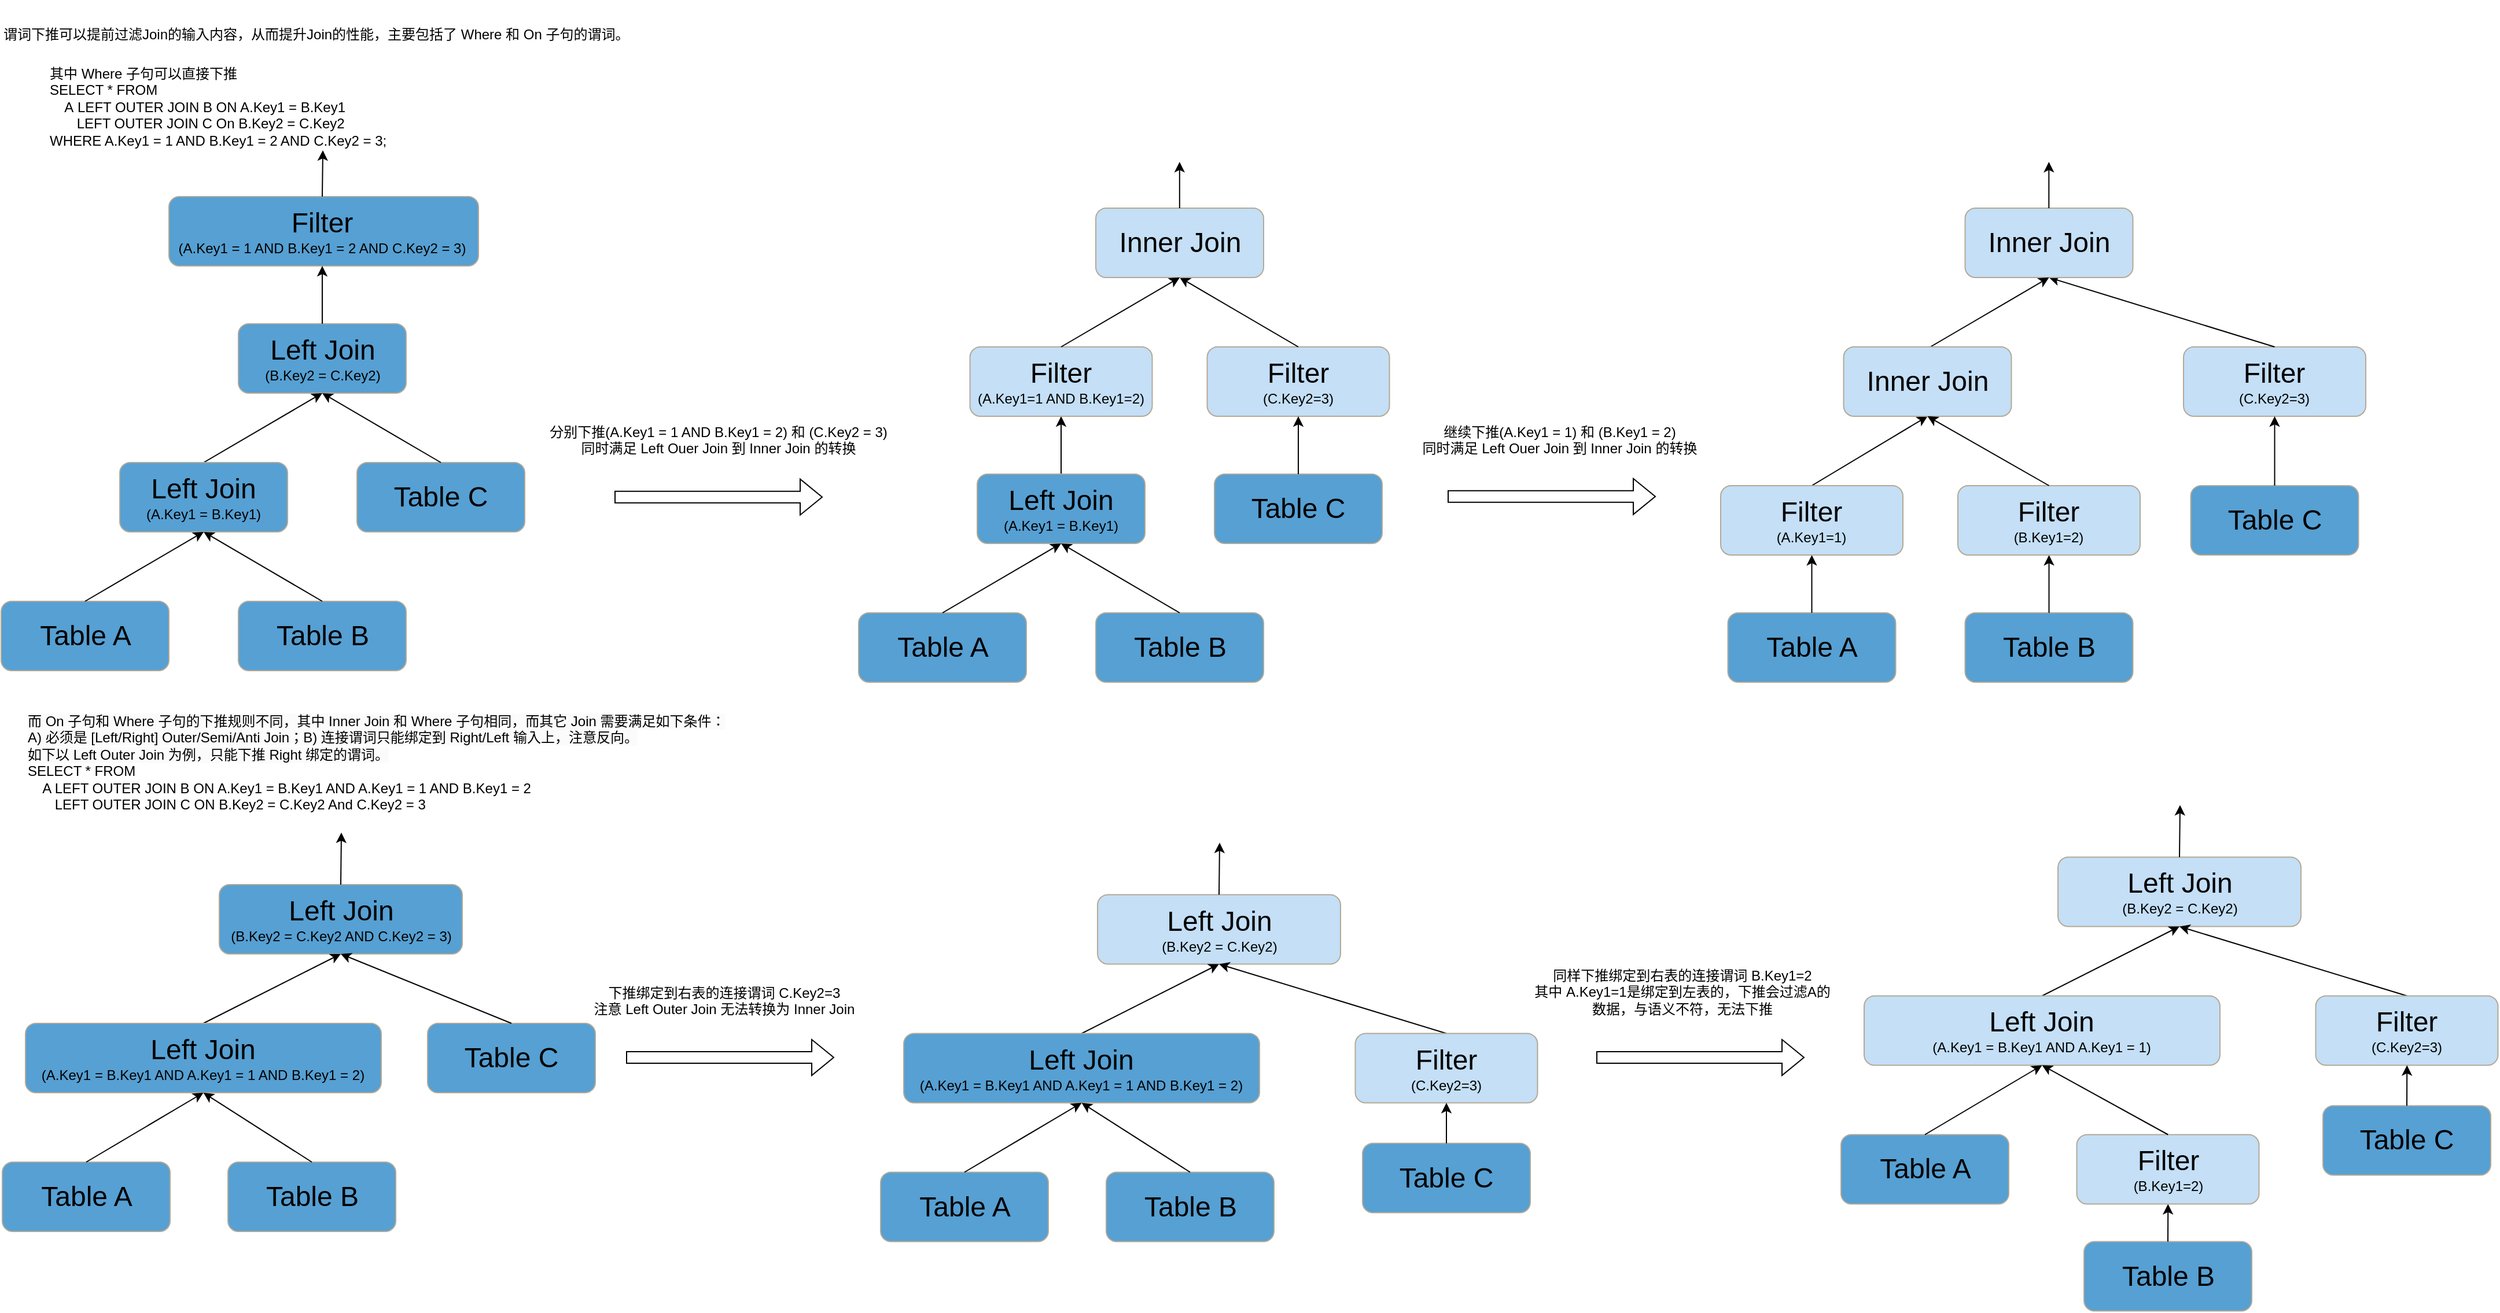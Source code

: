<mxfile version="21.2.1" type="github">
  <diagram name="谓词下推" id="cbsx9Czcc-8pzS0EADx3">
    <mxGraphModel dx="1195" dy="590" grid="1" gridSize="10" guides="1" tooltips="1" connect="1" arrows="1" fold="1" page="1" pageScale="1" pageWidth="827" pageHeight="1169" math="0" shadow="0">
      <root>
        <mxCell id="0" />
        <mxCell id="1" parent="0" />
        <mxCell id="pJjKv-Byt6Ofe4KoQBYE-75" value="" style="rounded=1;whiteSpace=wrap;html=1;strokeColor=#b4a996;fillColor=#c4dff6;" vertex="1" parent="1">
          <mxGeometry x="1052.25" y="310" width="157.5" height="60" as="geometry" />
        </mxCell>
        <mxCell id="pJjKv-Byt6Ofe4KoQBYE-1" value="谓词下推可以提前过滤Join的输入内容，从而提升Join的性能，主要包括了 Where 和 On 子句的谓词。" style="text;html=1;strokeColor=none;fillColor=none;align=left;verticalAlign=middle;whiteSpace=wrap;rounded=0;" vertex="1" parent="1">
          <mxGeometry x="10" y="10" width="800" height="60" as="geometry" />
        </mxCell>
        <mxCell id="pJjKv-Byt6Ofe4KoQBYE-3" value="其中 Where 子句可以直接下推&lt;br&gt;SELECT * FROM&lt;br&gt;&amp;nbsp; &amp;nbsp; A&amp;nbsp;LEFT OUTER JOIN B ON A.Key1 = B.Key1&amp;nbsp;&lt;br&gt;&amp;nbsp; &amp;nbsp; &amp;nbsp; &amp;nbsp;LEFT OUTER JOIN&amp;nbsp;C On B.Key2 = C.Key2&amp;nbsp;&lt;br&gt;WHERE A.Key1 = 1 AND B.Key1 = 2 AND C.Key2 = 3;" style="text;whiteSpace=wrap;html=1;" vertex="1" parent="1">
          <mxGeometry x="50" y="60" width="360" height="90" as="geometry" />
        </mxCell>
        <mxCell id="pJjKv-Byt6Ofe4KoQBYE-4" value="" style="rounded=1;whiteSpace=wrap;html=1;strokeColor=#b4a996;fillColor=#56a0d3;" vertex="1" parent="1">
          <mxGeometry x="155" y="180" width="267.5" height="60" as="geometry" />
        </mxCell>
        <mxCell id="pJjKv-Byt6Ofe4KoQBYE-5" value="&lt;font style=&quot;&quot;&gt;&lt;span style=&quot;font-size: 24px;&quot;&gt;Filter&lt;/span&gt;&lt;br&gt;&lt;font style=&quot;font-size: 12px;&quot;&gt;(A.Key1 = 1 AND B.Key1 = 2 AND C.Key2 = 3)&lt;/font&gt;&lt;br&gt;&lt;/font&gt;" style="text;html=1;strokeColor=none;fillColor=none;align=center;verticalAlign=middle;whiteSpace=wrap;rounded=0;" vertex="1" parent="1">
          <mxGeometry x="155" y="180" width="265" height="60" as="geometry" />
        </mxCell>
        <mxCell id="pJjKv-Byt6Ofe4KoQBYE-6" value="" style="rounded=1;whiteSpace=wrap;html=1;strokeColor=#b4a996;fillColor=#56a0d3;" vertex="1" parent="1">
          <mxGeometry x="215" y="290" width="145" height="60" as="geometry" />
        </mxCell>
        <mxCell id="pJjKv-Byt6Ofe4KoQBYE-7" value="&lt;font style=&quot;&quot;&gt;&lt;span style=&quot;font-size: 24px;&quot;&gt;Left Join&lt;br&gt;&lt;/span&gt;(B.Key2 = C.Key2)&lt;br&gt;&lt;/font&gt;" style="text;html=1;strokeColor=none;fillColor=none;align=center;verticalAlign=middle;whiteSpace=wrap;rounded=0;" vertex="1" parent="1">
          <mxGeometry x="227.5" y="290" width="120" height="60" as="geometry" />
        </mxCell>
        <mxCell id="pJjKv-Byt6Ofe4KoQBYE-10" value="" style="rounded=1;whiteSpace=wrap;html=1;strokeColor=#b4a996;fillColor=#56a0d3;" vertex="1" parent="1">
          <mxGeometry x="317.5" y="410" width="145" height="60" as="geometry" />
        </mxCell>
        <mxCell id="pJjKv-Byt6Ofe4KoQBYE-11" value="&lt;font style=&quot;&quot;&gt;&lt;span style=&quot;font-size: 24px;&quot;&gt;Table C&lt;/span&gt;&lt;br&gt;&lt;/font&gt;" style="text;html=1;strokeColor=none;fillColor=none;align=center;verticalAlign=middle;whiteSpace=wrap;rounded=0;" vertex="1" parent="1">
          <mxGeometry x="330" y="410" width="120" height="60" as="geometry" />
        </mxCell>
        <mxCell id="pJjKv-Byt6Ofe4KoQBYE-12" value="" style="endArrow=classic;html=1;rounded=0;exitX=0.5;exitY=0;exitDx=0;exitDy=0;entryX=0.5;entryY=1;entryDx=0;entryDy=0;" edge="1" parent="1" source="pJjKv-Byt6Ofe4KoQBYE-45" target="pJjKv-Byt6Ofe4KoQBYE-7">
          <mxGeometry width="50" height="50" relative="1" as="geometry">
            <mxPoint x="185" y="410" as="sourcePoint" />
            <mxPoint x="555" y="320" as="targetPoint" />
          </mxGeometry>
        </mxCell>
        <mxCell id="pJjKv-Byt6Ofe4KoQBYE-13" value="" style="endArrow=classic;html=1;rounded=0;exitX=0.5;exitY=0;exitDx=0;exitDy=0;entryX=0.5;entryY=1;entryDx=0;entryDy=0;" edge="1" parent="1" source="pJjKv-Byt6Ofe4KoQBYE-11" target="pJjKv-Byt6Ofe4KoQBYE-7">
          <mxGeometry width="50" height="50" relative="1" as="geometry">
            <mxPoint x="195" y="420" as="sourcePoint" />
            <mxPoint x="298" y="360" as="targetPoint" />
          </mxGeometry>
        </mxCell>
        <mxCell id="pJjKv-Byt6Ofe4KoQBYE-14" value="" style="endArrow=classic;html=1;rounded=0;entryX=0.5;entryY=1;entryDx=0;entryDy=0;" edge="1" parent="1" source="pJjKv-Byt6Ofe4KoQBYE-7" target="pJjKv-Byt6Ofe4KoQBYE-5">
          <mxGeometry width="50" height="50" relative="1" as="geometry">
            <mxPoint x="400" y="420" as="sourcePoint" />
            <mxPoint x="298" y="360" as="targetPoint" />
          </mxGeometry>
        </mxCell>
        <mxCell id="pJjKv-Byt6Ofe4KoQBYE-15" value="" style="endArrow=classic;html=1;rounded=0;exitX=0.5;exitY=0;exitDx=0;exitDy=0;" edge="1" parent="1" source="pJjKv-Byt6Ofe4KoQBYE-5">
          <mxGeometry width="50" height="50" relative="1" as="geometry">
            <mxPoint x="410" y="430" as="sourcePoint" />
            <mxPoint x="288" y="140" as="targetPoint" />
          </mxGeometry>
        </mxCell>
        <mxCell id="pJjKv-Byt6Ofe4KoQBYE-44" value="" style="rounded=1;whiteSpace=wrap;html=1;strokeColor=#b4a996;fillColor=#56a0d3;" vertex="1" parent="1">
          <mxGeometry x="112.5" y="410" width="145" height="60" as="geometry" />
        </mxCell>
        <mxCell id="pJjKv-Byt6Ofe4KoQBYE-45" value="&lt;font style=&quot;&quot;&gt;&lt;span style=&quot;font-size: 24px;&quot;&gt;Left Join&lt;br&gt;&lt;/span&gt;(A.Key1 = B.Key1)&lt;br&gt;&lt;/font&gt;" style="text;html=1;strokeColor=none;fillColor=none;align=center;verticalAlign=middle;whiteSpace=wrap;rounded=0;" vertex="1" parent="1">
          <mxGeometry x="125" y="410" width="120" height="60" as="geometry" />
        </mxCell>
        <mxCell id="pJjKv-Byt6Ofe4KoQBYE-46" value="" style="rounded=1;whiteSpace=wrap;html=1;strokeColor=#b4a996;fillColor=#56a0d3;" vertex="1" parent="1">
          <mxGeometry x="10" y="530" width="145" height="60" as="geometry" />
        </mxCell>
        <mxCell id="pJjKv-Byt6Ofe4KoQBYE-47" value="&lt;font style=&quot;&quot;&gt;&lt;span style=&quot;font-size: 24px;&quot;&gt;Table A&lt;/span&gt;&lt;br&gt;&lt;/font&gt;" style="text;html=1;strokeColor=none;fillColor=none;align=center;verticalAlign=middle;whiteSpace=wrap;rounded=0;" vertex="1" parent="1">
          <mxGeometry x="22.5" y="530" width="120" height="60" as="geometry" />
        </mxCell>
        <mxCell id="pJjKv-Byt6Ofe4KoQBYE-48" value="" style="rounded=1;whiteSpace=wrap;html=1;strokeColor=#b4a996;fillColor=#56a0d3;" vertex="1" parent="1">
          <mxGeometry x="215" y="530" width="145" height="60" as="geometry" />
        </mxCell>
        <mxCell id="pJjKv-Byt6Ofe4KoQBYE-49" value="&lt;font style=&quot;&quot;&gt;&lt;span style=&quot;font-size: 24px;&quot;&gt;Table B&lt;/span&gt;&lt;br&gt;&lt;/font&gt;" style="text;html=1;strokeColor=none;fillColor=none;align=center;verticalAlign=middle;whiteSpace=wrap;rounded=0;" vertex="1" parent="1">
          <mxGeometry x="227.5" y="530" width="120" height="60" as="geometry" />
        </mxCell>
        <mxCell id="pJjKv-Byt6Ofe4KoQBYE-50" value="" style="endArrow=classic;html=1;rounded=0;exitX=0.5;exitY=0;exitDx=0;exitDy=0;entryX=0.5;entryY=1;entryDx=0;entryDy=0;" edge="1" parent="1" source="pJjKv-Byt6Ofe4KoQBYE-47" target="pJjKv-Byt6Ofe4KoQBYE-45">
          <mxGeometry width="50" height="50" relative="1" as="geometry">
            <mxPoint x="402.5" y="490" as="sourcePoint" />
            <mxPoint x="452.5" y="440" as="targetPoint" />
          </mxGeometry>
        </mxCell>
        <mxCell id="pJjKv-Byt6Ofe4KoQBYE-51" value="" style="endArrow=classic;html=1;rounded=0;exitX=0.5;exitY=0;exitDx=0;exitDy=0;entryX=0.5;entryY=1;entryDx=0;entryDy=0;" edge="1" parent="1" source="pJjKv-Byt6Ofe4KoQBYE-49" target="pJjKv-Byt6Ofe4KoQBYE-45">
          <mxGeometry width="50" height="50" relative="1" as="geometry">
            <mxPoint x="92.5" y="540" as="sourcePoint" />
            <mxPoint x="195.5" y="480" as="targetPoint" />
          </mxGeometry>
        </mxCell>
        <mxCell id="pJjKv-Byt6Ofe4KoQBYE-52" value="分别下推(A.Key1 = 1 AND B.Key1 = 2) 和 (C.Key2 = 3)&lt;br&gt;同时满足 Left Ouer Join 到 Inner Join 的转换" style="text;whiteSpace=wrap;html=1;align=center;" vertex="1" parent="1">
          <mxGeometry x="475" y="370" width="310" height="40" as="geometry" />
        </mxCell>
        <mxCell id="pJjKv-Byt6Ofe4KoQBYE-56" value="&lt;font style=&quot;&quot;&gt;&lt;span style=&quot;font-size: 24px;&quot;&gt;Filter&lt;br&gt;&lt;/span&gt;(C.Key2=3)&lt;br&gt;&lt;/font&gt;" style="text;html=1;strokeColor=none;fillColor=none;align=center;verticalAlign=middle;whiteSpace=wrap;rounded=0;" vertex="1" parent="1">
          <mxGeometry x="1056" y="310" width="150" height="60" as="geometry" />
        </mxCell>
        <mxCell id="pJjKv-Byt6Ofe4KoQBYE-57" value="" style="rounded=1;whiteSpace=wrap;html=1;strokeColor=#b4a996;fillColor=#56a0d3;" vertex="1" parent="1">
          <mxGeometry x="1058.5" y="420" width="145" height="60" as="geometry" />
        </mxCell>
        <mxCell id="pJjKv-Byt6Ofe4KoQBYE-58" value="&lt;font style=&quot;&quot;&gt;&lt;span style=&quot;font-size: 24px;&quot;&gt;Table C&lt;/span&gt;&lt;br&gt;&lt;/font&gt;" style="text;html=1;strokeColor=none;fillColor=none;align=center;verticalAlign=middle;whiteSpace=wrap;rounded=0;" vertex="1" parent="1">
          <mxGeometry x="1071" y="420" width="120" height="60" as="geometry" />
        </mxCell>
        <mxCell id="pJjKv-Byt6Ofe4KoQBYE-59" value="" style="endArrow=classic;html=1;rounded=0;exitX=0.5;exitY=0;exitDx=0;exitDy=0;entryX=0.5;entryY=1;entryDx=0;entryDy=0;" edge="1" parent="1" source="pJjKv-Byt6Ofe4KoQBYE-64" target="pJjKv-Byt6Ofe4KoQBYE-74">
          <mxGeometry width="50" height="50" relative="1" as="geometry">
            <mxPoint x="926" y="420" as="sourcePoint" />
            <mxPoint x="1296" y="330" as="targetPoint" />
          </mxGeometry>
        </mxCell>
        <mxCell id="pJjKv-Byt6Ofe4KoQBYE-60" value="" style="endArrow=classic;html=1;rounded=0;exitX=0.5;exitY=0;exitDx=0;exitDy=0;entryX=0.5;entryY=1;entryDx=0;entryDy=0;" edge="1" parent="1" source="pJjKv-Byt6Ofe4KoQBYE-58" target="pJjKv-Byt6Ofe4KoQBYE-56">
          <mxGeometry width="50" height="50" relative="1" as="geometry">
            <mxPoint x="936" y="430" as="sourcePoint" />
            <mxPoint x="1039" y="370" as="targetPoint" />
          </mxGeometry>
        </mxCell>
        <mxCell id="pJjKv-Byt6Ofe4KoQBYE-61" value="" style="endArrow=classic;html=1;rounded=0;entryX=0.5;entryY=1;entryDx=0;entryDy=0;exitX=0.5;exitY=0;exitDx=0;exitDy=0;" edge="1" parent="1" source="pJjKv-Byt6Ofe4KoQBYE-56" target="pJjKv-Byt6Ofe4KoQBYE-72">
          <mxGeometry width="50" height="50" relative="1" as="geometry">
            <mxPoint x="1141" y="430" as="sourcePoint" />
            <mxPoint x="1028.5" y="250" as="targetPoint" />
          </mxGeometry>
        </mxCell>
        <mxCell id="pJjKv-Byt6Ofe4KoQBYE-63" value="" style="rounded=1;whiteSpace=wrap;html=1;strokeColor=#b4a996;fillColor=#56a0d3;" vertex="1" parent="1">
          <mxGeometry x="853.5" y="420" width="145" height="60" as="geometry" />
        </mxCell>
        <mxCell id="pJjKv-Byt6Ofe4KoQBYE-64" value="&lt;font style=&quot;&quot;&gt;&lt;span style=&quot;font-size: 24px;&quot;&gt;Left Join&lt;br&gt;&lt;/span&gt;(A.Key1 = B.Key1)&lt;br&gt;&lt;/font&gt;" style="text;html=1;strokeColor=none;fillColor=none;align=center;verticalAlign=middle;whiteSpace=wrap;rounded=0;" vertex="1" parent="1">
          <mxGeometry x="866" y="420" width="120" height="60" as="geometry" />
        </mxCell>
        <mxCell id="pJjKv-Byt6Ofe4KoQBYE-65" value="" style="rounded=1;whiteSpace=wrap;html=1;strokeColor=#b4a996;fillColor=#56a0d3;" vertex="1" parent="1">
          <mxGeometry x="751" y="540" width="145" height="60" as="geometry" />
        </mxCell>
        <mxCell id="pJjKv-Byt6Ofe4KoQBYE-66" value="&lt;font style=&quot;&quot;&gt;&lt;span style=&quot;font-size: 24px;&quot;&gt;Table A&lt;/span&gt;&lt;br&gt;&lt;/font&gt;" style="text;html=1;strokeColor=none;fillColor=none;align=center;verticalAlign=middle;whiteSpace=wrap;rounded=0;" vertex="1" parent="1">
          <mxGeometry x="763.5" y="540" width="120" height="60" as="geometry" />
        </mxCell>
        <mxCell id="pJjKv-Byt6Ofe4KoQBYE-67" value="" style="rounded=1;whiteSpace=wrap;html=1;strokeColor=#b4a996;fillColor=#56a0d3;" vertex="1" parent="1">
          <mxGeometry x="956" y="540" width="145" height="60" as="geometry" />
        </mxCell>
        <mxCell id="pJjKv-Byt6Ofe4KoQBYE-68" value="&lt;font style=&quot;&quot;&gt;&lt;span style=&quot;font-size: 24px;&quot;&gt;Table B&lt;/span&gt;&lt;br&gt;&lt;/font&gt;" style="text;html=1;strokeColor=none;fillColor=none;align=center;verticalAlign=middle;whiteSpace=wrap;rounded=0;" vertex="1" parent="1">
          <mxGeometry x="968.5" y="540" width="120" height="60" as="geometry" />
        </mxCell>
        <mxCell id="pJjKv-Byt6Ofe4KoQBYE-69" value="" style="endArrow=classic;html=1;rounded=0;exitX=0.5;exitY=0;exitDx=0;exitDy=0;entryX=0.5;entryY=1;entryDx=0;entryDy=0;" edge="1" parent="1" source="pJjKv-Byt6Ofe4KoQBYE-66" target="pJjKv-Byt6Ofe4KoQBYE-64">
          <mxGeometry width="50" height="50" relative="1" as="geometry">
            <mxPoint x="1143.5" y="500" as="sourcePoint" />
            <mxPoint x="1193.5" y="450" as="targetPoint" />
          </mxGeometry>
        </mxCell>
        <mxCell id="pJjKv-Byt6Ofe4KoQBYE-70" value="" style="endArrow=classic;html=1;rounded=0;exitX=0.5;exitY=0;exitDx=0;exitDy=0;entryX=0.5;entryY=1;entryDx=0;entryDy=0;" edge="1" parent="1" source="pJjKv-Byt6Ofe4KoQBYE-68" target="pJjKv-Byt6Ofe4KoQBYE-64">
          <mxGeometry width="50" height="50" relative="1" as="geometry">
            <mxPoint x="833.5" y="550" as="sourcePoint" />
            <mxPoint x="936.5" y="490" as="targetPoint" />
          </mxGeometry>
        </mxCell>
        <mxCell id="pJjKv-Byt6Ofe4KoQBYE-71" value="" style="rounded=1;whiteSpace=wrap;html=1;strokeColor=#b4a996;fillColor=#c4dff6;" vertex="1" parent="1">
          <mxGeometry x="956" y="190" width="145" height="60" as="geometry" />
        </mxCell>
        <mxCell id="pJjKv-Byt6Ofe4KoQBYE-72" value="&lt;font style=&quot;&quot;&gt;&lt;span style=&quot;font-size: 24px;&quot;&gt;Inner Join&lt;/span&gt;&lt;br&gt;&lt;/font&gt;" style="text;html=1;strokeColor=none;fillColor=none;align=center;verticalAlign=middle;whiteSpace=wrap;rounded=0;" vertex="1" parent="1">
          <mxGeometry x="968.5" y="190" width="120" height="60" as="geometry" />
        </mxCell>
        <mxCell id="pJjKv-Byt6Ofe4KoQBYE-73" value="" style="rounded=1;whiteSpace=wrap;html=1;strokeColor=#b4a996;fillColor=#c4dff6;" vertex="1" parent="1">
          <mxGeometry x="847.25" y="310" width="157.5" height="60" as="geometry" />
        </mxCell>
        <mxCell id="pJjKv-Byt6Ofe4KoQBYE-74" value="&lt;font style=&quot;&quot;&gt;&lt;span style=&quot;font-size: 24px;&quot;&gt;Filter&lt;br&gt;&lt;/span&gt;(A.Key1=1 AND B.Key1=2)&lt;br&gt;&lt;/font&gt;" style="text;html=1;strokeColor=none;fillColor=none;align=center;verticalAlign=middle;whiteSpace=wrap;rounded=0;" vertex="1" parent="1">
          <mxGeometry x="846" y="310" width="160" height="60" as="geometry" />
        </mxCell>
        <mxCell id="pJjKv-Byt6Ofe4KoQBYE-76" value="" style="endArrow=classic;html=1;rounded=0;entryX=0.5;entryY=1;entryDx=0;entryDy=0;exitX=0.5;exitY=0;exitDx=0;exitDy=0;" edge="1" parent="1" source="pJjKv-Byt6Ofe4KoQBYE-74" target="pJjKv-Byt6Ofe4KoQBYE-72">
          <mxGeometry width="50" height="50" relative="1" as="geometry">
            <mxPoint x="1141" y="320" as="sourcePoint" />
            <mxPoint x="1038.5" y="260" as="targetPoint" />
          </mxGeometry>
        </mxCell>
        <mxCell id="pJjKv-Byt6Ofe4KoQBYE-78" value="" style="endArrow=classic;html=1;rounded=0;exitX=0.5;exitY=0;exitDx=0;exitDy=0;" edge="1" parent="1">
          <mxGeometry width="50" height="50" relative="1" as="geometry">
            <mxPoint x="1028.4" y="190" as="sourcePoint" />
            <mxPoint x="1028.4" y="150" as="targetPoint" />
          </mxGeometry>
        </mxCell>
        <mxCell id="pJjKv-Byt6Ofe4KoQBYE-79" value="" style="rounded=1;whiteSpace=wrap;html=1;strokeColor=#b4a996;fillColor=#c4dff6;" vertex="1" parent="1">
          <mxGeometry x="1896" y="310" width="157.5" height="60" as="geometry" />
        </mxCell>
        <mxCell id="pJjKv-Byt6Ofe4KoQBYE-80" value="&lt;font style=&quot;&quot;&gt;&lt;span style=&quot;font-size: 24px;&quot;&gt;Filter&lt;br&gt;&lt;/span&gt;(C.Key2=3)&lt;br&gt;&lt;/font&gt;" style="text;html=1;strokeColor=none;fillColor=none;align=center;verticalAlign=middle;whiteSpace=wrap;rounded=0;" vertex="1" parent="1">
          <mxGeometry x="1912.25" y="310" width="125" height="60" as="geometry" />
        </mxCell>
        <mxCell id="pJjKv-Byt6Ofe4KoQBYE-81" value="" style="rounded=1;whiteSpace=wrap;html=1;strokeColor=#b4a996;fillColor=#56a0d3;" vertex="1" parent="1">
          <mxGeometry x="1902.25" y="430" width="145" height="60" as="geometry" />
        </mxCell>
        <mxCell id="pJjKv-Byt6Ofe4KoQBYE-82" value="&lt;font style=&quot;&quot;&gt;&lt;span style=&quot;font-size: 24px;&quot;&gt;Table C&lt;/span&gt;&lt;br&gt;&lt;/font&gt;" style="text;html=1;strokeColor=none;fillColor=none;align=center;verticalAlign=middle;whiteSpace=wrap;rounded=0;" vertex="1" parent="1">
          <mxGeometry x="1914.75" y="430" width="120" height="60" as="geometry" />
        </mxCell>
        <mxCell id="pJjKv-Byt6Ofe4KoQBYE-83" value="" style="endArrow=classic;html=1;rounded=0;exitX=0.5;exitY=0;exitDx=0;exitDy=0;entryX=0.5;entryY=1;entryDx=0;entryDy=0;" edge="1" parent="1" source="pJjKv-Byt6Ofe4KoQBYE-102" target="pJjKv-Byt6Ofe4KoQBYE-106">
          <mxGeometry width="50" height="50" relative="1" as="geometry">
            <mxPoint x="1677.25" y="420" as="sourcePoint" />
            <mxPoint x="1677.25" y="370" as="targetPoint" />
          </mxGeometry>
        </mxCell>
        <mxCell id="pJjKv-Byt6Ofe4KoQBYE-84" value="" style="endArrow=classic;html=1;rounded=0;exitX=0.5;exitY=0;exitDx=0;exitDy=0;entryX=0.5;entryY=1;entryDx=0;entryDy=0;" edge="1" parent="1" source="pJjKv-Byt6Ofe4KoQBYE-82" target="pJjKv-Byt6Ofe4KoQBYE-80">
          <mxGeometry width="50" height="50" relative="1" as="geometry">
            <mxPoint x="1687.25" y="430" as="sourcePoint" />
            <mxPoint x="1790.25" y="370" as="targetPoint" />
          </mxGeometry>
        </mxCell>
        <mxCell id="pJjKv-Byt6Ofe4KoQBYE-85" value="" style="endArrow=classic;html=1;rounded=0;entryX=0.5;entryY=1;entryDx=0;entryDy=0;exitX=0.5;exitY=0;exitDx=0;exitDy=0;" edge="1" parent="1" source="pJjKv-Byt6Ofe4KoQBYE-80" target="pJjKv-Byt6Ofe4KoQBYE-95">
          <mxGeometry width="50" height="50" relative="1" as="geometry">
            <mxPoint x="1892.25" y="430" as="sourcePoint" />
            <mxPoint x="1779.75" y="250" as="targetPoint" />
          </mxGeometry>
        </mxCell>
        <mxCell id="pJjKv-Byt6Ofe4KoQBYE-88" value="" style="rounded=1;whiteSpace=wrap;html=1;strokeColor=#b4a996;fillColor=#56a0d3;" vertex="1" parent="1">
          <mxGeometry x="1502.25" y="540" width="145" height="60" as="geometry" />
        </mxCell>
        <mxCell id="pJjKv-Byt6Ofe4KoQBYE-89" value="&lt;font style=&quot;&quot;&gt;&lt;span style=&quot;font-size: 24px;&quot;&gt;Table A&lt;/span&gt;&lt;br&gt;&lt;/font&gt;" style="text;html=1;strokeColor=none;fillColor=none;align=center;verticalAlign=middle;whiteSpace=wrap;rounded=0;" vertex="1" parent="1">
          <mxGeometry x="1514.75" y="540" width="120" height="60" as="geometry" />
        </mxCell>
        <mxCell id="pJjKv-Byt6Ofe4KoQBYE-90" value="" style="rounded=1;whiteSpace=wrap;html=1;strokeColor=#b4a996;fillColor=#56a0d3;" vertex="1" parent="1">
          <mxGeometry x="1707.25" y="540" width="145" height="60" as="geometry" />
        </mxCell>
        <mxCell id="pJjKv-Byt6Ofe4KoQBYE-91" value="&lt;font style=&quot;&quot;&gt;&lt;span style=&quot;font-size: 24px;&quot;&gt;Table B&lt;/span&gt;&lt;br&gt;&lt;/font&gt;" style="text;html=1;strokeColor=none;fillColor=none;align=center;verticalAlign=middle;whiteSpace=wrap;rounded=0;" vertex="1" parent="1">
          <mxGeometry x="1719.75" y="540" width="120" height="60" as="geometry" />
        </mxCell>
        <mxCell id="pJjKv-Byt6Ofe4KoQBYE-92" value="" style="endArrow=classic;html=1;rounded=0;exitX=0.5;exitY=0;exitDx=0;exitDy=0;entryX=0.5;entryY=1;entryDx=0;entryDy=0;" edge="1" parent="1" source="pJjKv-Byt6Ofe4KoQBYE-89" target="pJjKv-Byt6Ofe4KoQBYE-102">
          <mxGeometry width="50" height="50" relative="1" as="geometry">
            <mxPoint x="1894.75" y="500" as="sourcePoint" />
            <mxPoint x="1677.25" y="480" as="targetPoint" />
          </mxGeometry>
        </mxCell>
        <mxCell id="pJjKv-Byt6Ofe4KoQBYE-93" value="" style="endArrow=classic;html=1;rounded=0;exitX=0.5;exitY=0;exitDx=0;exitDy=0;entryX=0.5;entryY=1;entryDx=0;entryDy=0;" edge="1" parent="1" source="pJjKv-Byt6Ofe4KoQBYE-91" target="pJjKv-Byt6Ofe4KoQBYE-104">
          <mxGeometry width="50" height="50" relative="1" as="geometry">
            <mxPoint x="1584.75" y="550" as="sourcePoint" />
            <mxPoint x="1677.25" y="480" as="targetPoint" />
          </mxGeometry>
        </mxCell>
        <mxCell id="pJjKv-Byt6Ofe4KoQBYE-94" value="" style="rounded=1;whiteSpace=wrap;html=1;strokeColor=#b4a996;fillColor=#c4dff6;" vertex="1" parent="1">
          <mxGeometry x="1707.25" y="190" width="145" height="60" as="geometry" />
        </mxCell>
        <mxCell id="pJjKv-Byt6Ofe4KoQBYE-95" value="&lt;font style=&quot;&quot;&gt;&lt;span style=&quot;font-size: 24px;&quot;&gt;Inner Join&lt;/span&gt;&lt;br&gt;&lt;/font&gt;" style="text;html=1;strokeColor=none;fillColor=none;align=center;verticalAlign=middle;whiteSpace=wrap;rounded=0;" vertex="1" parent="1">
          <mxGeometry x="1719.75" y="190" width="120" height="60" as="geometry" />
        </mxCell>
        <mxCell id="pJjKv-Byt6Ofe4KoQBYE-98" value="" style="endArrow=classic;html=1;rounded=0;entryX=0.5;entryY=1;entryDx=0;entryDy=0;exitX=0.5;exitY=0;exitDx=0;exitDy=0;" edge="1" parent="1" target="pJjKv-Byt6Ofe4KoQBYE-95">
          <mxGeometry width="50" height="50" relative="1" as="geometry">
            <mxPoint x="1677.25" y="310" as="sourcePoint" />
            <mxPoint x="1789.75" y="260" as="targetPoint" />
          </mxGeometry>
        </mxCell>
        <mxCell id="pJjKv-Byt6Ofe4KoQBYE-99" value="" style="endArrow=classic;html=1;rounded=0;exitX=0.5;exitY=0;exitDx=0;exitDy=0;" edge="1" parent="1">
          <mxGeometry width="50" height="50" relative="1" as="geometry">
            <mxPoint x="1779.65" y="190" as="sourcePoint" />
            <mxPoint x="1779.65" y="150" as="targetPoint" />
          </mxGeometry>
        </mxCell>
        <mxCell id="pJjKv-Byt6Ofe4KoQBYE-100" value="继续下推(A.Key1 = 1) 和 (B.Key1 = 2)&lt;br&gt;同时满足 Left Ouer Join 到 Inner Join 的转换" style="text;whiteSpace=wrap;html=1;align=center;" vertex="1" parent="1">
          <mxGeometry x="1202.25" y="370" width="310" height="40" as="geometry" />
        </mxCell>
        <mxCell id="pJjKv-Byt6Ofe4KoQBYE-101" value="" style="rounded=1;whiteSpace=wrap;html=1;strokeColor=#b4a996;fillColor=#c4dff6;" vertex="1" parent="1">
          <mxGeometry x="1496" y="430" width="157.5" height="60" as="geometry" />
        </mxCell>
        <mxCell id="pJjKv-Byt6Ofe4KoQBYE-102" value="&lt;font style=&quot;&quot;&gt;&lt;span style=&quot;font-size: 24px;&quot;&gt;Filter&lt;br&gt;&lt;/span&gt;(A.Key1=1)&lt;br&gt;&lt;/font&gt;" style="text;html=1;strokeColor=none;fillColor=none;align=center;verticalAlign=middle;whiteSpace=wrap;rounded=0;" vertex="1" parent="1">
          <mxGeometry x="1512.25" y="430" width="125" height="60" as="geometry" />
        </mxCell>
        <mxCell id="pJjKv-Byt6Ofe4KoQBYE-103" value="" style="rounded=1;whiteSpace=wrap;html=1;strokeColor=#b4a996;fillColor=#c4dff6;" vertex="1" parent="1">
          <mxGeometry x="1701" y="430" width="157.5" height="60" as="geometry" />
        </mxCell>
        <mxCell id="pJjKv-Byt6Ofe4KoQBYE-104" value="&lt;font style=&quot;&quot;&gt;&lt;span style=&quot;font-size: 24px;&quot;&gt;Filter&lt;br&gt;&lt;/span&gt;(B.Key1=2)&lt;br&gt;&lt;/font&gt;" style="text;html=1;strokeColor=none;fillColor=none;align=center;verticalAlign=middle;whiteSpace=wrap;rounded=0;" vertex="1" parent="1">
          <mxGeometry x="1717.25" y="430" width="125" height="60" as="geometry" />
        </mxCell>
        <mxCell id="pJjKv-Byt6Ofe4KoQBYE-105" value="" style="rounded=1;whiteSpace=wrap;html=1;strokeColor=#b4a996;fillColor=#c4dff6;" vertex="1" parent="1">
          <mxGeometry x="1602.25" y="310" width="145" height="60" as="geometry" />
        </mxCell>
        <mxCell id="pJjKv-Byt6Ofe4KoQBYE-106" value="&lt;font style=&quot;&quot;&gt;&lt;span style=&quot;font-size: 24px;&quot;&gt;Inner Join&lt;/span&gt;&lt;br&gt;&lt;/font&gt;" style="text;html=1;strokeColor=none;fillColor=none;align=center;verticalAlign=middle;whiteSpace=wrap;rounded=0;" vertex="1" parent="1">
          <mxGeometry x="1614.75" y="310" width="120" height="60" as="geometry" />
        </mxCell>
        <mxCell id="pJjKv-Byt6Ofe4KoQBYE-107" value="" style="endArrow=classic;html=1;rounded=0;exitX=0.5;exitY=0;exitDx=0;exitDy=0;entryX=0.5;entryY=1;entryDx=0;entryDy=0;" edge="1" parent="1" source="pJjKv-Byt6Ofe4KoQBYE-104" target="pJjKv-Byt6Ofe4KoQBYE-106">
          <mxGeometry width="50" height="50" relative="1" as="geometry">
            <mxPoint x="1585.25" y="440" as="sourcePoint" />
            <mxPoint x="1685.25" y="380" as="targetPoint" />
          </mxGeometry>
        </mxCell>
        <mxCell id="pJjKv-Byt6Ofe4KoQBYE-108" value="&lt;span style=&quot;color: rgb(0, 0, 0); font-family: Helvetica; font-size: 12px; font-style: normal; font-variant-ligatures: normal; font-variant-caps: normal; font-weight: 400; letter-spacing: normal; orphans: 2; text-align: left; text-indent: 0px; text-transform: none; widows: 2; word-spacing: 0px; -webkit-text-stroke-width: 0px; background-color: rgb(251, 251, 251); text-decoration-thickness: initial; text-decoration-style: initial; text-decoration-color: initial; float: none; display: inline !important;&quot;&gt;而 On 子句和 Where 子句的下推规则不同，其中 Inner Join 和 Where 子句相同，而其它 Join 需要满足如下条件：&lt;/span&gt;&lt;br style=&quot;border-color: var(--border-color); color: rgb(0, 0, 0); font-family: Helvetica; font-size: 12px; font-style: normal; font-variant-ligatures: normal; font-variant-caps: normal; font-weight: 400; letter-spacing: normal; orphans: 2; text-align: left; text-indent: 0px; text-transform: none; widows: 2; word-spacing: 0px; -webkit-text-stroke-width: 0px; background-color: rgb(251, 251, 251); text-decoration-thickness: initial; text-decoration-style: initial; text-decoration-color: initial;&quot;&gt;&lt;span style=&quot;orphans: 2; text-align: left; text-indent: 0px; widows: 2; background-color: rgb(251, 251, 251); text-decoration-thickness: initial; text-decoration-style: initial; text-decoration-color: initial; float: none; display: inline !important;&quot;&gt;A)&amp;nbsp;必须是 [Left/Right] Outer/Semi/Anti Join；B) 连接谓词只能绑定到 Right/Left 输入上，注意反向。&lt;br&gt;如下以 Left Outer Join 为例，只能下推 Right 绑定的谓词。&lt;br&gt;&lt;div style=&quot;&quot;&gt;SELECT * FROM&lt;/div&gt;&lt;div style=&quot;&quot;&gt;&amp;nbsp; &amp;nbsp; A LEFT OUTER JOIN B ON A.Key1 = B.Key1 AND A.Key1 = 1 AND B.Key1 = 2&lt;/div&gt;&lt;div style=&quot;&quot;&gt;&amp;nbsp; &amp;nbsp; &amp;nbsp; &amp;nbsp;LEFT OUTER JOIN C ON B.Key2 = C.Key2 And C.Key2 = 3&lt;br&gt;&lt;/div&gt;&lt;div style=&quot;color: rgb(0, 0, 0); font-family: Helvetica; font-size: 12px; font-style: normal; font-variant-ligatures: normal; font-variant-caps: normal; font-weight: 400; letter-spacing: normal; text-transform: none; word-spacing: 0px; -webkit-text-stroke-width: 0px;&quot;&gt;&lt;br&gt;&lt;/div&gt;&lt;/span&gt;" style="text;whiteSpace=wrap;html=1;" vertex="1" parent="1">
          <mxGeometry x="31" y="620" width="676" height="100" as="geometry" />
        </mxCell>
        <mxCell id="pJjKv-Byt6Ofe4KoQBYE-112" value="" style="rounded=1;whiteSpace=wrap;html=1;strokeColor=#b4a996;fillColor=#56a0d3;" vertex="1" parent="1">
          <mxGeometry x="198.5" y="775" width="210" height="60" as="geometry" />
        </mxCell>
        <mxCell id="pJjKv-Byt6Ofe4KoQBYE-113" value="&lt;font style=&quot;&quot;&gt;&lt;span style=&quot;font-size: 24px;&quot;&gt;Left Join&lt;br&gt;&lt;/span&gt;(B.Key2 = C.Key2 AND C.Key2 = 3)&lt;br&gt;&lt;/font&gt;" style="text;html=1;strokeColor=none;fillColor=none;align=center;verticalAlign=middle;whiteSpace=wrap;rounded=0;" vertex="1" parent="1">
          <mxGeometry x="203.5" y="775" width="200" height="60" as="geometry" />
        </mxCell>
        <mxCell id="pJjKv-Byt6Ofe4KoQBYE-114" value="" style="rounded=1;whiteSpace=wrap;html=1;strokeColor=#b4a996;fillColor=#56a0d3;" vertex="1" parent="1">
          <mxGeometry x="378.5" y="895" width="145" height="60" as="geometry" />
        </mxCell>
        <mxCell id="pJjKv-Byt6Ofe4KoQBYE-115" value="&lt;font style=&quot;&quot;&gt;&lt;span style=&quot;font-size: 24px;&quot;&gt;Table C&lt;/span&gt;&lt;br&gt;&lt;/font&gt;" style="text;html=1;strokeColor=none;fillColor=none;align=center;verticalAlign=middle;whiteSpace=wrap;rounded=0;" vertex="1" parent="1">
          <mxGeometry x="391" y="895" width="120" height="60" as="geometry" />
        </mxCell>
        <mxCell id="pJjKv-Byt6Ofe4KoQBYE-116" value="" style="endArrow=classic;html=1;rounded=0;exitX=0.5;exitY=0;exitDx=0;exitDy=0;entryX=0.5;entryY=1;entryDx=0;entryDy=0;" edge="1" parent="1" source="pJjKv-Byt6Ofe4KoQBYE-121" target="pJjKv-Byt6Ofe4KoQBYE-113">
          <mxGeometry width="50" height="50" relative="1" as="geometry">
            <mxPoint x="246" y="895" as="sourcePoint" />
            <mxPoint x="616" y="805" as="targetPoint" />
          </mxGeometry>
        </mxCell>
        <mxCell id="pJjKv-Byt6Ofe4KoQBYE-117" value="" style="endArrow=classic;html=1;rounded=0;exitX=0.5;exitY=0;exitDx=0;exitDy=0;entryX=0.5;entryY=1;entryDx=0;entryDy=0;" edge="1" parent="1" source="pJjKv-Byt6Ofe4KoQBYE-115" target="pJjKv-Byt6Ofe4KoQBYE-113">
          <mxGeometry width="50" height="50" relative="1" as="geometry">
            <mxPoint x="256" y="905" as="sourcePoint" />
            <mxPoint x="359" y="845" as="targetPoint" />
          </mxGeometry>
        </mxCell>
        <mxCell id="pJjKv-Byt6Ofe4KoQBYE-118" value="" style="endArrow=classic;html=1;rounded=0;exitX=0.5;exitY=0;exitDx=0;exitDy=0;" edge="1" parent="1" source="pJjKv-Byt6Ofe4KoQBYE-113">
          <mxGeometry width="50" height="50" relative="1" as="geometry">
            <mxPoint x="461" y="905" as="sourcePoint" />
            <mxPoint x="304" y="730" as="targetPoint" />
          </mxGeometry>
        </mxCell>
        <mxCell id="pJjKv-Byt6Ofe4KoQBYE-120" value="" style="rounded=1;whiteSpace=wrap;html=1;strokeColor=#b4a996;fillColor=#56a0d3;" vertex="1" parent="1">
          <mxGeometry x="31" y="895" width="307.5" height="60" as="geometry" />
        </mxCell>
        <mxCell id="pJjKv-Byt6Ofe4KoQBYE-121" value="&lt;font style=&quot;&quot;&gt;&lt;span style=&quot;font-size: 24px;&quot;&gt;Left Join&lt;br&gt;&lt;/span&gt;(A.Key1 = B.Key1 AND A.Key1 = 1 AND B.Key1 = 2)&lt;br&gt;&lt;/font&gt;" style="text;html=1;strokeColor=none;fillColor=none;align=center;verticalAlign=middle;whiteSpace=wrap;rounded=0;" vertex="1" parent="1">
          <mxGeometry x="42.25" y="895" width="285" height="60" as="geometry" />
        </mxCell>
        <mxCell id="pJjKv-Byt6Ofe4KoQBYE-122" value="" style="rounded=1;whiteSpace=wrap;html=1;strokeColor=#b4a996;fillColor=#56a0d3;" vertex="1" parent="1">
          <mxGeometry x="11" y="1015" width="145" height="60" as="geometry" />
        </mxCell>
        <mxCell id="pJjKv-Byt6Ofe4KoQBYE-123" value="&lt;font style=&quot;&quot;&gt;&lt;span style=&quot;font-size: 24px;&quot;&gt;Table A&lt;/span&gt;&lt;br&gt;&lt;/font&gt;" style="text;html=1;strokeColor=none;fillColor=none;align=center;verticalAlign=middle;whiteSpace=wrap;rounded=0;" vertex="1" parent="1">
          <mxGeometry x="23.5" y="1015" width="120" height="60" as="geometry" />
        </mxCell>
        <mxCell id="pJjKv-Byt6Ofe4KoQBYE-124" value="" style="rounded=1;whiteSpace=wrap;html=1;strokeColor=#b4a996;fillColor=#56a0d3;" vertex="1" parent="1">
          <mxGeometry x="206" y="1015" width="145" height="60" as="geometry" />
        </mxCell>
        <mxCell id="pJjKv-Byt6Ofe4KoQBYE-125" value="&lt;font style=&quot;&quot;&gt;&lt;span style=&quot;font-size: 24px;&quot;&gt;Table B&lt;/span&gt;&lt;br&gt;&lt;/font&gt;" style="text;html=1;strokeColor=none;fillColor=none;align=center;verticalAlign=middle;whiteSpace=wrap;rounded=0;" vertex="1" parent="1">
          <mxGeometry x="218.5" y="1015" width="120" height="60" as="geometry" />
        </mxCell>
        <mxCell id="pJjKv-Byt6Ofe4KoQBYE-126" value="" style="endArrow=classic;html=1;rounded=0;exitX=0.5;exitY=0;exitDx=0;exitDy=0;entryX=0.5;entryY=1;entryDx=0;entryDy=0;" edge="1" parent="1" source="pJjKv-Byt6Ofe4KoQBYE-123" target="pJjKv-Byt6Ofe4KoQBYE-121">
          <mxGeometry width="50" height="50" relative="1" as="geometry">
            <mxPoint x="463.5" y="975" as="sourcePoint" />
            <mxPoint x="513.5" y="925" as="targetPoint" />
          </mxGeometry>
        </mxCell>
        <mxCell id="pJjKv-Byt6Ofe4KoQBYE-127" value="" style="endArrow=classic;html=1;rounded=0;exitX=0.5;exitY=0;exitDx=0;exitDy=0;entryX=0.5;entryY=1;entryDx=0;entryDy=0;" edge="1" parent="1" source="pJjKv-Byt6Ofe4KoQBYE-125" target="pJjKv-Byt6Ofe4KoQBYE-121">
          <mxGeometry width="50" height="50" relative="1" as="geometry">
            <mxPoint x="153.5" y="1025" as="sourcePoint" />
            <mxPoint x="256.5" y="965" as="targetPoint" />
          </mxGeometry>
        </mxCell>
        <mxCell id="pJjKv-Byt6Ofe4KoQBYE-128" value="下推绑定到右表的连接谓词 C.Key2=3&lt;br&gt;注意 Left Outer Join 无法转换为 Inner Join" style="text;whiteSpace=wrap;html=1;align=center;" vertex="1" parent="1">
          <mxGeometry x="480" y="855" width="310" height="40" as="geometry" />
        </mxCell>
        <mxCell id="pJjKv-Byt6Ofe4KoQBYE-174" value="" style="rounded=1;whiteSpace=wrap;html=1;strokeColor=#b4a996;fillColor=#C4DFF6;" vertex="1" parent="1">
          <mxGeometry x="957.5" y="783.75" width="210" height="60" as="geometry" />
        </mxCell>
        <mxCell id="pJjKv-Byt6Ofe4KoQBYE-175" value="&lt;font style=&quot;&quot;&gt;&lt;span style=&quot;font-size: 24px;&quot;&gt;Left Join&lt;br&gt;&lt;/span&gt;(B.Key2 = C.Key2)&lt;br&gt;&lt;/font&gt;" style="text;html=1;strokeColor=none;fillColor=none;align=center;verticalAlign=middle;whiteSpace=wrap;rounded=0;" vertex="1" parent="1">
          <mxGeometry x="983.75" y="783.75" width="157.5" height="60" as="geometry" />
        </mxCell>
        <mxCell id="pJjKv-Byt6Ofe4KoQBYE-176" value="" style="rounded=1;whiteSpace=wrap;html=1;strokeColor=#b4a996;fillColor=#56a0d3;" vertex="1" parent="1">
          <mxGeometry x="1186.5" y="998.75" width="145" height="60" as="geometry" />
        </mxCell>
        <mxCell id="pJjKv-Byt6Ofe4KoQBYE-177" value="&lt;font style=&quot;&quot;&gt;&lt;span style=&quot;font-size: 24px;&quot;&gt;Table C&lt;/span&gt;&lt;br&gt;&lt;/font&gt;" style="text;html=1;strokeColor=none;fillColor=none;align=center;verticalAlign=middle;whiteSpace=wrap;rounded=0;" vertex="1" parent="1">
          <mxGeometry x="1199" y="998.75" width="120" height="60" as="geometry" />
        </mxCell>
        <mxCell id="pJjKv-Byt6Ofe4KoQBYE-178" value="" style="endArrow=classic;html=1;rounded=0;exitX=0.5;exitY=0;exitDx=0;exitDy=0;entryX=0.5;entryY=1;entryDx=0;entryDy=0;" edge="1" parent="1" source="pJjKv-Byt6Ofe4KoQBYE-182" target="pJjKv-Byt6Ofe4KoQBYE-175">
          <mxGeometry width="50" height="50" relative="1" as="geometry">
            <mxPoint x="1005" y="903.75" as="sourcePoint" />
            <mxPoint x="1375" y="813.75" as="targetPoint" />
          </mxGeometry>
        </mxCell>
        <mxCell id="pJjKv-Byt6Ofe4KoQBYE-179" value="" style="endArrow=classic;html=1;rounded=0;exitX=0.5;exitY=0;exitDx=0;exitDy=0;entryX=0.5;entryY=1;entryDx=0;entryDy=0;" edge="1" parent="1" source="pJjKv-Byt6Ofe4KoQBYE-190" target="pJjKv-Byt6Ofe4KoQBYE-175">
          <mxGeometry width="50" height="50" relative="1" as="geometry">
            <mxPoint x="1015" y="913.75" as="sourcePoint" />
            <mxPoint x="1118" y="853.75" as="targetPoint" />
          </mxGeometry>
        </mxCell>
        <mxCell id="pJjKv-Byt6Ofe4KoQBYE-180" value="" style="endArrow=classic;html=1;rounded=0;exitX=0.5;exitY=0;exitDx=0;exitDy=0;" edge="1" parent="1" source="pJjKv-Byt6Ofe4KoQBYE-175">
          <mxGeometry width="50" height="50" relative="1" as="geometry">
            <mxPoint x="1220" y="913.75" as="sourcePoint" />
            <mxPoint x="1063" y="738.75" as="targetPoint" />
          </mxGeometry>
        </mxCell>
        <mxCell id="pJjKv-Byt6Ofe4KoQBYE-181" value="" style="rounded=1;whiteSpace=wrap;html=1;strokeColor=#b4a996;fillColor=#56a0d3;" vertex="1" parent="1">
          <mxGeometry x="790" y="903.75" width="307.5" height="60" as="geometry" />
        </mxCell>
        <mxCell id="pJjKv-Byt6Ofe4KoQBYE-182" value="&lt;font style=&quot;&quot;&gt;&lt;span style=&quot;font-size: 24px;&quot;&gt;Left Join&lt;br&gt;&lt;/span&gt;(A.Key1 = B.Key1 AND A.Key1 = 1 AND B.Key1 = 2)&lt;br&gt;&lt;/font&gt;" style="text;html=1;strokeColor=none;fillColor=none;align=center;verticalAlign=middle;whiteSpace=wrap;rounded=0;" vertex="1" parent="1">
          <mxGeometry x="801.25" y="903.75" width="285" height="60" as="geometry" />
        </mxCell>
        <mxCell id="pJjKv-Byt6Ofe4KoQBYE-183" value="" style="rounded=1;whiteSpace=wrap;html=1;strokeColor=#b4a996;fillColor=#56a0d3;" vertex="1" parent="1">
          <mxGeometry x="770" y="1023.75" width="145" height="60" as="geometry" />
        </mxCell>
        <mxCell id="pJjKv-Byt6Ofe4KoQBYE-184" value="&lt;font style=&quot;&quot;&gt;&lt;span style=&quot;font-size: 24px;&quot;&gt;Table A&lt;/span&gt;&lt;br&gt;&lt;/font&gt;" style="text;html=1;strokeColor=none;fillColor=none;align=center;verticalAlign=middle;whiteSpace=wrap;rounded=0;" vertex="1" parent="1">
          <mxGeometry x="782.5" y="1023.75" width="120" height="60" as="geometry" />
        </mxCell>
        <mxCell id="pJjKv-Byt6Ofe4KoQBYE-185" value="" style="rounded=1;whiteSpace=wrap;html=1;strokeColor=#b4a996;fillColor=#56a0d3;" vertex="1" parent="1">
          <mxGeometry x="965" y="1023.75" width="145" height="60" as="geometry" />
        </mxCell>
        <mxCell id="pJjKv-Byt6Ofe4KoQBYE-186" value="&lt;font style=&quot;&quot;&gt;&lt;span style=&quot;font-size: 24px;&quot;&gt;Table B&lt;/span&gt;&lt;br&gt;&lt;/font&gt;" style="text;html=1;strokeColor=none;fillColor=none;align=center;verticalAlign=middle;whiteSpace=wrap;rounded=0;" vertex="1" parent="1">
          <mxGeometry x="977.5" y="1023.75" width="120" height="60" as="geometry" />
        </mxCell>
        <mxCell id="pJjKv-Byt6Ofe4KoQBYE-187" value="" style="endArrow=classic;html=1;rounded=0;exitX=0.5;exitY=0;exitDx=0;exitDy=0;entryX=0.5;entryY=1;entryDx=0;entryDy=0;" edge="1" parent="1" source="pJjKv-Byt6Ofe4KoQBYE-184" target="pJjKv-Byt6Ofe4KoQBYE-182">
          <mxGeometry width="50" height="50" relative="1" as="geometry">
            <mxPoint x="1222.5" y="983.75" as="sourcePoint" />
            <mxPoint x="1272.5" y="933.75" as="targetPoint" />
          </mxGeometry>
        </mxCell>
        <mxCell id="pJjKv-Byt6Ofe4KoQBYE-188" value="" style="endArrow=classic;html=1;rounded=0;exitX=0.5;exitY=0;exitDx=0;exitDy=0;entryX=0.5;entryY=1;entryDx=0;entryDy=0;" edge="1" parent="1" source="pJjKv-Byt6Ofe4KoQBYE-186" target="pJjKv-Byt6Ofe4KoQBYE-182">
          <mxGeometry width="50" height="50" relative="1" as="geometry">
            <mxPoint x="912.5" y="1033.75" as="sourcePoint" />
            <mxPoint x="1015.5" y="973.75" as="targetPoint" />
          </mxGeometry>
        </mxCell>
        <mxCell id="pJjKv-Byt6Ofe4KoQBYE-189" value="" style="rounded=1;whiteSpace=wrap;html=1;strokeColor=#b4a996;fillColor=#c4dff6;" vertex="1" parent="1">
          <mxGeometry x="1180.25" y="903.75" width="157.5" height="60" as="geometry" />
        </mxCell>
        <mxCell id="pJjKv-Byt6Ofe4KoQBYE-190" value="&lt;font style=&quot;&quot;&gt;&lt;span style=&quot;font-size: 24px;&quot;&gt;Filter&lt;br&gt;&lt;/span&gt;(C.Key2=3)&lt;br&gt;&lt;/font&gt;" style="text;html=1;strokeColor=none;fillColor=none;align=center;verticalAlign=middle;whiteSpace=wrap;rounded=0;" vertex="1" parent="1">
          <mxGeometry x="1184" y="903.75" width="150" height="60" as="geometry" />
        </mxCell>
        <mxCell id="pJjKv-Byt6Ofe4KoQBYE-191" value="" style="endArrow=classic;html=1;rounded=0;exitX=0.5;exitY=0;exitDx=0;exitDy=0;entryX=0.5;entryY=1;entryDx=0;entryDy=0;" edge="1" parent="1" source="pJjKv-Byt6Ofe4KoQBYE-177" target="pJjKv-Byt6Ofe4KoQBYE-190">
          <mxGeometry width="50" height="50" relative="1" as="geometry">
            <mxPoint x="1269.25" y="913.75" as="sourcePoint" />
            <mxPoint x="1072.25" y="853.75" as="targetPoint" />
          </mxGeometry>
        </mxCell>
        <mxCell id="pJjKv-Byt6Ofe4KoQBYE-192" value="" style="rounded=1;whiteSpace=wrap;html=1;strokeColor=#b4a996;fillColor=#C4DFF6;" vertex="1" parent="1">
          <mxGeometry x="1787.5" y="751.25" width="210" height="60" as="geometry" />
        </mxCell>
        <mxCell id="pJjKv-Byt6Ofe4KoQBYE-193" value="&lt;font style=&quot;&quot;&gt;&lt;span style=&quot;font-size: 24px;&quot;&gt;Left Join&lt;br&gt;&lt;/span&gt;(B.Key2 = C.Key2)&lt;br&gt;&lt;/font&gt;" style="text;html=1;strokeColor=none;fillColor=none;align=center;verticalAlign=middle;whiteSpace=wrap;rounded=0;" vertex="1" parent="1">
          <mxGeometry x="1811.63" y="751.25" width="161.75" height="60" as="geometry" />
        </mxCell>
        <mxCell id="pJjKv-Byt6Ofe4KoQBYE-194" value="" style="rounded=1;whiteSpace=wrap;html=1;strokeColor=#b4a996;fillColor=#56a0d3;" vertex="1" parent="1">
          <mxGeometry x="2016.5" y="966.25" width="145" height="60" as="geometry" />
        </mxCell>
        <mxCell id="pJjKv-Byt6Ofe4KoQBYE-195" value="&lt;font style=&quot;&quot;&gt;&lt;span style=&quot;font-size: 24px;&quot;&gt;Table C&lt;/span&gt;&lt;br&gt;&lt;/font&gt;" style="text;html=1;strokeColor=none;fillColor=none;align=center;verticalAlign=middle;whiteSpace=wrap;rounded=0;" vertex="1" parent="1">
          <mxGeometry x="2029" y="966.25" width="120" height="60" as="geometry" />
        </mxCell>
        <mxCell id="pJjKv-Byt6Ofe4KoQBYE-196" value="" style="endArrow=classic;html=1;rounded=0;exitX=0.5;exitY=0;exitDx=0;exitDy=0;entryX=0.5;entryY=1;entryDx=0;entryDy=0;" edge="1" parent="1" source="pJjKv-Byt6Ofe4KoQBYE-200" target="pJjKv-Byt6Ofe4KoQBYE-193">
          <mxGeometry width="50" height="50" relative="1" as="geometry">
            <mxPoint x="1835" y="871.25" as="sourcePoint" />
            <mxPoint x="2205" y="781.25" as="targetPoint" />
          </mxGeometry>
        </mxCell>
        <mxCell id="pJjKv-Byt6Ofe4KoQBYE-197" value="" style="endArrow=classic;html=1;rounded=0;exitX=0.5;exitY=0;exitDx=0;exitDy=0;entryX=0.5;entryY=1;entryDx=0;entryDy=0;" edge="1" parent="1" source="pJjKv-Byt6Ofe4KoQBYE-208" target="pJjKv-Byt6Ofe4KoQBYE-193">
          <mxGeometry width="50" height="50" relative="1" as="geometry">
            <mxPoint x="1845" y="881.25" as="sourcePoint" />
            <mxPoint x="1948" y="821.25" as="targetPoint" />
          </mxGeometry>
        </mxCell>
        <mxCell id="pJjKv-Byt6Ofe4KoQBYE-198" value="" style="endArrow=classic;html=1;rounded=0;exitX=0.5;exitY=0;exitDx=0;exitDy=0;" edge="1" parent="1" source="pJjKv-Byt6Ofe4KoQBYE-193">
          <mxGeometry width="50" height="50" relative="1" as="geometry">
            <mxPoint x="2050" y="881.25" as="sourcePoint" />
            <mxPoint x="1893" y="706.25" as="targetPoint" />
          </mxGeometry>
        </mxCell>
        <mxCell id="pJjKv-Byt6Ofe4KoQBYE-199" value="" style="rounded=1;whiteSpace=wrap;html=1;strokeColor=#b4a996;fillColor=#C4DFF6;" vertex="1" parent="1">
          <mxGeometry x="1620" y="871.25" width="307.5" height="60" as="geometry" />
        </mxCell>
        <mxCell id="pJjKv-Byt6Ofe4KoQBYE-200" value="&lt;font style=&quot;&quot;&gt;&lt;span style=&quot;font-size: 24px;&quot;&gt;Left Join&lt;br&gt;&lt;/span&gt;(A.Key1 = B.Key1 AND A.Key1 = 1)&lt;br&gt;&lt;/font&gt;" style="text;html=1;strokeColor=none;fillColor=none;align=center;verticalAlign=middle;whiteSpace=wrap;rounded=0;" vertex="1" parent="1">
          <mxGeometry x="1631.25" y="871.25" width="285" height="60" as="geometry" />
        </mxCell>
        <mxCell id="pJjKv-Byt6Ofe4KoQBYE-201" value="" style="rounded=1;whiteSpace=wrap;html=1;strokeColor=#b4a996;fillColor=#56a0d3;" vertex="1" parent="1">
          <mxGeometry x="1600" y="991.25" width="145" height="60" as="geometry" />
        </mxCell>
        <mxCell id="pJjKv-Byt6Ofe4KoQBYE-202" value="&lt;font style=&quot;&quot;&gt;&lt;span style=&quot;font-size: 24px;&quot;&gt;Table A&lt;/span&gt;&lt;br&gt;&lt;/font&gt;" style="text;html=1;strokeColor=none;fillColor=none;align=center;verticalAlign=middle;whiteSpace=wrap;rounded=0;" vertex="1" parent="1">
          <mxGeometry x="1612.5" y="991.25" width="120" height="60" as="geometry" />
        </mxCell>
        <mxCell id="pJjKv-Byt6Ofe4KoQBYE-203" value="" style="rounded=1;whiteSpace=wrap;html=1;strokeColor=#b4a996;fillColor=#56a0d3;" vertex="1" parent="1">
          <mxGeometry x="1810" y="1083.75" width="145" height="60" as="geometry" />
        </mxCell>
        <mxCell id="pJjKv-Byt6Ofe4KoQBYE-204" value="&lt;font style=&quot;&quot;&gt;&lt;span style=&quot;font-size: 24px;&quot;&gt;Table B&lt;/span&gt;&lt;br&gt;&lt;/font&gt;" style="text;html=1;strokeColor=none;fillColor=none;align=center;verticalAlign=middle;whiteSpace=wrap;rounded=0;" vertex="1" parent="1">
          <mxGeometry x="1822.5" y="1083.75" width="120" height="60" as="geometry" />
        </mxCell>
        <mxCell id="pJjKv-Byt6Ofe4KoQBYE-205" value="" style="endArrow=classic;html=1;rounded=0;exitX=0.5;exitY=0;exitDx=0;exitDy=0;entryX=0.5;entryY=1;entryDx=0;entryDy=0;" edge="1" parent="1" source="pJjKv-Byt6Ofe4KoQBYE-202" target="pJjKv-Byt6Ofe4KoQBYE-200">
          <mxGeometry width="50" height="50" relative="1" as="geometry">
            <mxPoint x="2052.5" y="951.25" as="sourcePoint" />
            <mxPoint x="2102.5" y="901.25" as="targetPoint" />
          </mxGeometry>
        </mxCell>
        <mxCell id="pJjKv-Byt6Ofe4KoQBYE-206" value="" style="endArrow=classic;html=1;rounded=0;exitX=0.5;exitY=0;exitDx=0;exitDy=0;entryX=0.5;entryY=1;entryDx=0;entryDy=0;" edge="1" parent="1" source="pJjKv-Byt6Ofe4KoQBYE-204" target="pJjKv-Byt6Ofe4KoQBYE-212">
          <mxGeometry width="50" height="50" relative="1" as="geometry">
            <mxPoint x="1742.5" y="1001.25" as="sourcePoint" />
            <mxPoint x="1845.5" y="941.25" as="targetPoint" />
          </mxGeometry>
        </mxCell>
        <mxCell id="pJjKv-Byt6Ofe4KoQBYE-207" value="" style="rounded=1;whiteSpace=wrap;html=1;strokeColor=#b4a996;fillColor=#c4dff6;" vertex="1" parent="1">
          <mxGeometry x="2010.25" y="871.25" width="157.5" height="60" as="geometry" />
        </mxCell>
        <mxCell id="pJjKv-Byt6Ofe4KoQBYE-208" value="&lt;font style=&quot;&quot;&gt;&lt;span style=&quot;font-size: 24px;&quot;&gt;Filter&lt;br&gt;&lt;/span&gt;(C.Key2=3)&lt;br&gt;&lt;/font&gt;" style="text;html=1;strokeColor=none;fillColor=none;align=center;verticalAlign=middle;whiteSpace=wrap;rounded=0;" vertex="1" parent="1">
          <mxGeometry x="2029.25" y="871.25" width="119.75" height="60" as="geometry" />
        </mxCell>
        <mxCell id="pJjKv-Byt6Ofe4KoQBYE-209" value="" style="endArrow=classic;html=1;rounded=0;exitX=0.5;exitY=0;exitDx=0;exitDy=0;entryX=0.5;entryY=1;entryDx=0;entryDy=0;" edge="1" parent="1" source="pJjKv-Byt6Ofe4KoQBYE-195" target="pJjKv-Byt6Ofe4KoQBYE-208">
          <mxGeometry width="50" height="50" relative="1" as="geometry">
            <mxPoint x="2099.25" y="881.25" as="sourcePoint" />
            <mxPoint x="1902.25" y="821.25" as="targetPoint" />
          </mxGeometry>
        </mxCell>
        <mxCell id="pJjKv-Byt6Ofe4KoQBYE-210" value="同样下推绑定到右表的连接谓词 B.Key1=2&lt;br&gt;其中 A.Key1=1是绑定到左表的，下推会过滤A的数据，与语义不符，无法下推" style="text;whiteSpace=wrap;html=1;align=center;" vertex="1" parent="1">
          <mxGeometry x="1331.5" y="840" width="262.25" height="55" as="geometry" />
        </mxCell>
        <mxCell id="pJjKv-Byt6Ofe4KoQBYE-211" value="" style="rounded=1;whiteSpace=wrap;html=1;strokeColor=#b4a996;fillColor=#c4dff6;" vertex="1" parent="1">
          <mxGeometry x="1803.75" y="991.25" width="157.5" height="60" as="geometry" />
        </mxCell>
        <mxCell id="pJjKv-Byt6Ofe4KoQBYE-212" value="&lt;font style=&quot;&quot;&gt;&lt;span style=&quot;font-size: 24px;&quot;&gt;Filter&lt;br&gt;&lt;/span&gt;(B.Key1=2)&lt;br&gt;&lt;/font&gt;" style="text;html=1;strokeColor=none;fillColor=none;align=center;verticalAlign=middle;whiteSpace=wrap;rounded=0;" vertex="1" parent="1">
          <mxGeometry x="1822.75" y="991.25" width="119.75" height="60" as="geometry" />
        </mxCell>
        <mxCell id="pJjKv-Byt6Ofe4KoQBYE-213" value="" style="endArrow=classic;html=1;rounded=0;exitX=0.5;exitY=0;exitDx=0;exitDy=0;entryX=0.5;entryY=1;entryDx=0;entryDy=0;" edge="1" parent="1" source="pJjKv-Byt6Ofe4KoQBYE-212" target="pJjKv-Byt6Ofe4KoQBYE-200">
          <mxGeometry width="50" height="50" relative="1" as="geometry">
            <mxPoint x="1683" y="1001.75" as="sourcePoint" />
            <mxPoint x="1784" y="941.75" as="targetPoint" />
          </mxGeometry>
        </mxCell>
        <mxCell id="pJjKv-Byt6Ofe4KoQBYE-214" value="" style="shape=flexArrow;endArrow=classic;html=1;rounded=0;" edge="1" parent="1">
          <mxGeometry width="50" height="50" relative="1" as="geometry">
            <mxPoint x="540" y="439.83" as="sourcePoint" />
            <mxPoint x="720" y="439.83" as="targetPoint" />
          </mxGeometry>
        </mxCell>
        <mxCell id="pJjKv-Byt6Ofe4KoQBYE-217" value="" style="shape=flexArrow;endArrow=classic;html=1;rounded=0;" edge="1" parent="1">
          <mxGeometry width="50" height="50" relative="1" as="geometry">
            <mxPoint x="1260" y="439.41" as="sourcePoint" />
            <mxPoint x="1440" y="439.41" as="targetPoint" />
          </mxGeometry>
        </mxCell>
        <mxCell id="pJjKv-Byt6Ofe4KoQBYE-218" value="" style="shape=flexArrow;endArrow=classic;html=1;rounded=0;" edge="1" parent="1">
          <mxGeometry width="50" height="50" relative="1" as="geometry">
            <mxPoint x="550" y="924.52" as="sourcePoint" />
            <mxPoint x="730" y="924.52" as="targetPoint" />
          </mxGeometry>
        </mxCell>
        <mxCell id="pJjKv-Byt6Ofe4KoQBYE-219" value="" style="shape=flexArrow;endArrow=classic;html=1;rounded=0;" edge="1" parent="1">
          <mxGeometry width="50" height="50" relative="1" as="geometry">
            <mxPoint x="1388.5" y="924.52" as="sourcePoint" />
            <mxPoint x="1568.5" y="924.52" as="targetPoint" />
          </mxGeometry>
        </mxCell>
      </root>
    </mxGraphModel>
  </diagram>
</mxfile>
